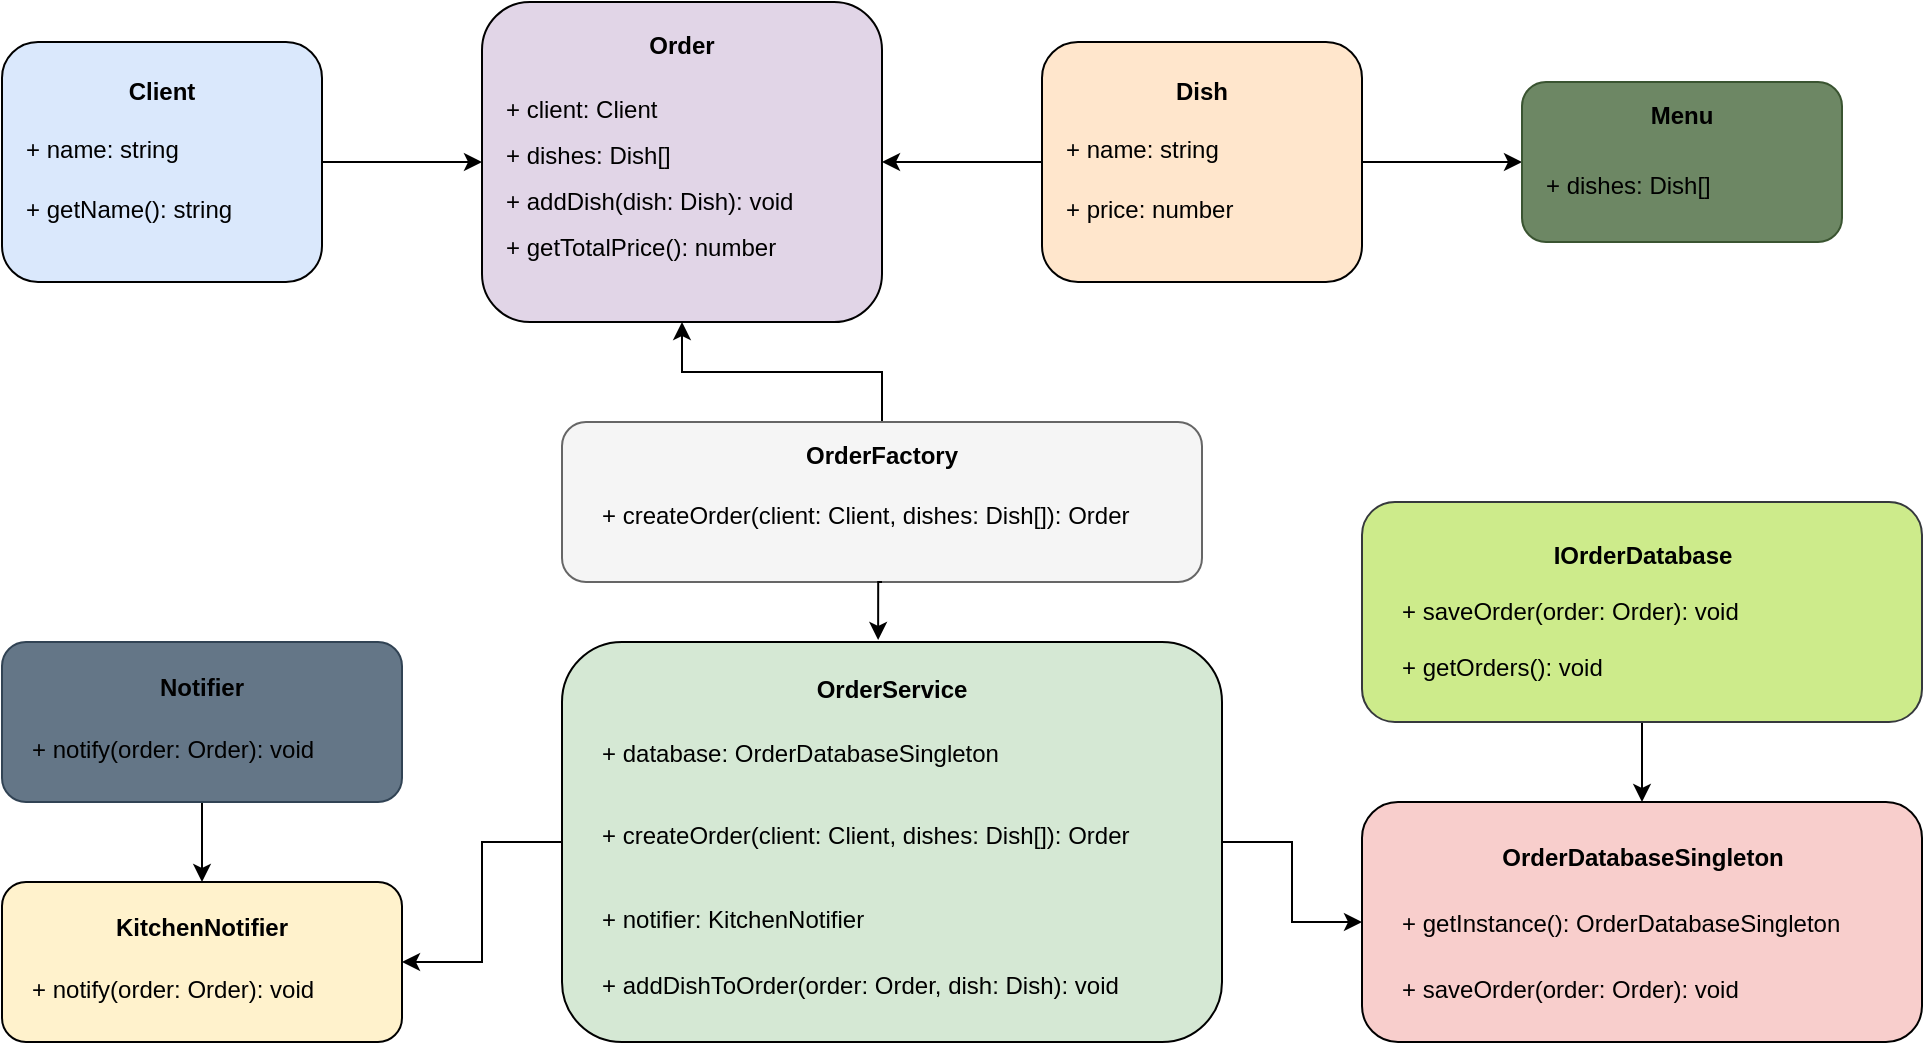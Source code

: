 <mxfile version="26.2.13">
  <diagram name="Class Diagram" id="RgQHA6_qmqxyYpj7UBZI">
    <mxGraphModel dx="1428" dy="777" grid="1" gridSize="10" guides="1" tooltips="1" connect="1" arrows="1" fold="1" page="1" pageScale="1" pageWidth="827" pageHeight="1169" math="0" shadow="0">
      <root>
        <mxCell id="0" />
        <mxCell id="1" parent="0" />
        <mxCell id="pxEuk1zJqC9nev0VCrHe-29" style="edgeStyle=orthogonalEdgeStyle;rounded=0;orthogonalLoop=1;jettySize=auto;html=1;exitX=1;exitY=0.5;exitDx=0;exitDy=0;entryX=0;entryY=0.5;entryDx=0;entryDy=0;" edge="1" parent="1" source="63OGt-GacaBKZ2fkKABR-1" target="63OGt-GacaBKZ2fkKABR-7">
          <mxGeometry relative="1" as="geometry" />
        </mxCell>
        <mxCell id="63OGt-GacaBKZ2fkKABR-1" value="" style="rounded=1;whiteSpace=wrap;html=1;strokeColor=#000000;fillColor=#DAE8FC;" parent="1" vertex="1">
          <mxGeometry x="40" y="60" width="160" height="120" as="geometry" />
        </mxCell>
        <mxCell id="63OGt-GacaBKZ2fkKABR-2" value="+ name: string" style="text;html=1;strokeColor=none;fillColor=none;align=left;verticalAlign=top;whiteSpace=wrap;rounded=0;" parent="63OGt-GacaBKZ2fkKABR-1" vertex="1">
          <mxGeometry x="10" y="40" width="140" height="20" as="geometry" />
        </mxCell>
        <mxCell id="63OGt-GacaBKZ2fkKABR-3" value="+ getName(): string" style="text;html=1;strokeColor=none;fillColor=none;align=left;verticalAlign=top;whiteSpace=wrap;rounded=0;" parent="63OGt-GacaBKZ2fkKABR-1" vertex="1">
          <mxGeometry x="10" y="70" width="140" height="20" as="geometry" />
        </mxCell>
        <mxCell id="pxEuk1zJqC9nev0VCrHe-18" value="&lt;b&gt;Client&lt;/b&gt;" style="text;html=1;align=center;verticalAlign=middle;whiteSpace=wrap;rounded=0;" vertex="1" parent="63OGt-GacaBKZ2fkKABR-1">
          <mxGeometry x="50" y="10" width="60" height="30" as="geometry" />
        </mxCell>
        <mxCell id="pxEuk1zJqC9nev0VCrHe-27" style="edgeStyle=orthogonalEdgeStyle;rounded=0;orthogonalLoop=1;jettySize=auto;html=1;exitX=1;exitY=0.5;exitDx=0;exitDy=0;entryX=0;entryY=0.5;entryDx=0;entryDy=0;" edge="1" parent="1" source="63OGt-GacaBKZ2fkKABR-4" target="pxEuk1zJqC9nev0VCrHe-19">
          <mxGeometry relative="1" as="geometry" />
        </mxCell>
        <mxCell id="pxEuk1zJqC9nev0VCrHe-28" style="edgeStyle=orthogonalEdgeStyle;rounded=0;orthogonalLoop=1;jettySize=auto;html=1;exitX=0;exitY=0.5;exitDx=0;exitDy=0;entryX=1;entryY=0.5;entryDx=0;entryDy=0;" edge="1" parent="1" source="63OGt-GacaBKZ2fkKABR-4" target="63OGt-GacaBKZ2fkKABR-7">
          <mxGeometry relative="1" as="geometry" />
        </mxCell>
        <mxCell id="63OGt-GacaBKZ2fkKABR-4" value="" style="rounded=1;whiteSpace=wrap;html=1;strokeColor=#000000;fillColor=#FFE6CC;" parent="1" vertex="1">
          <mxGeometry x="560" y="60" width="160" height="120" as="geometry" />
        </mxCell>
        <mxCell id="63OGt-GacaBKZ2fkKABR-5" value="+ name: string" style="text;html=1;strokeColor=none;fillColor=none;align=left;verticalAlign=top;whiteSpace=wrap;rounded=0;" parent="63OGt-GacaBKZ2fkKABR-4" vertex="1">
          <mxGeometry x="10" y="40" width="140" height="20" as="geometry" />
        </mxCell>
        <mxCell id="63OGt-GacaBKZ2fkKABR-6" value="+ price: number" style="text;html=1;strokeColor=none;fillColor=none;align=left;verticalAlign=top;whiteSpace=wrap;rounded=0;" parent="63OGt-GacaBKZ2fkKABR-4" vertex="1">
          <mxGeometry x="10" y="70" width="140" height="20" as="geometry" />
        </mxCell>
        <mxCell id="pxEuk1zJqC9nev0VCrHe-15" value="&lt;b&gt;Dish&lt;/b&gt;" style="text;html=1;align=center;verticalAlign=middle;whiteSpace=wrap;rounded=0;" vertex="1" parent="63OGt-GacaBKZ2fkKABR-4">
          <mxGeometry x="50" y="10" width="60" height="30" as="geometry" />
        </mxCell>
        <mxCell id="63OGt-GacaBKZ2fkKABR-7" value="" style="rounded=1;whiteSpace=wrap;html=1;strokeColor=#000000;fillColor=#E1D5E7;" parent="1" vertex="1">
          <mxGeometry x="280" y="40" width="200" height="160" as="geometry" />
        </mxCell>
        <mxCell id="63OGt-GacaBKZ2fkKABR-8" value="+ client: Client" style="text;html=1;strokeColor=none;fillColor=none;align=left;verticalAlign=top;whiteSpace=wrap;rounded=0;" parent="63OGt-GacaBKZ2fkKABR-7" vertex="1">
          <mxGeometry x="10" y="40.003" width="180" height="22.857" as="geometry" />
        </mxCell>
        <mxCell id="63OGt-GacaBKZ2fkKABR-9" value="+ dishes: Dish[]" style="text;html=1;strokeColor=none;fillColor=none;align=left;verticalAlign=top;whiteSpace=wrap;rounded=0;" parent="63OGt-GacaBKZ2fkKABR-7" vertex="1">
          <mxGeometry x="10" y="62.86" width="180" height="22.857" as="geometry" />
        </mxCell>
        <mxCell id="63OGt-GacaBKZ2fkKABR-10" value="+ addDish(dish: Dish): void" style="text;html=1;strokeColor=none;fillColor=none;align=left;verticalAlign=top;whiteSpace=wrap;rounded=0;" parent="63OGt-GacaBKZ2fkKABR-7" vertex="1">
          <mxGeometry x="10" y="85.714" width="180" height="22.857" as="geometry" />
        </mxCell>
        <mxCell id="63OGt-GacaBKZ2fkKABR-11" value="+ getTotalPrice(): number" style="text;html=1;strokeColor=none;fillColor=none;align=left;verticalAlign=top;whiteSpace=wrap;rounded=0;" parent="63OGt-GacaBKZ2fkKABR-7" vertex="1">
          <mxGeometry x="10" y="108.571" width="180" height="22.857" as="geometry" />
        </mxCell>
        <mxCell id="pxEuk1zJqC9nev0VCrHe-7" value="&lt;b&gt;Order&lt;/b&gt;" style="text;html=1;align=center;verticalAlign=middle;whiteSpace=wrap;rounded=0;" vertex="1" parent="63OGt-GacaBKZ2fkKABR-7">
          <mxGeometry x="70" y="8.889" width="60" height="26.667" as="geometry" />
        </mxCell>
        <mxCell id="pxEuk1zJqC9nev0VCrHe-34" style="edgeStyle=orthogonalEdgeStyle;rounded=0;orthogonalLoop=1;jettySize=auto;html=1;entryX=1;entryY=0.5;entryDx=0;entryDy=0;" edge="1" parent="1" source="63OGt-GacaBKZ2fkKABR-12" target="63OGt-GacaBKZ2fkKABR-17">
          <mxGeometry relative="1" as="geometry" />
        </mxCell>
        <mxCell id="pxEuk1zJqC9nev0VCrHe-35" style="edgeStyle=orthogonalEdgeStyle;rounded=0;orthogonalLoop=1;jettySize=auto;html=1;exitX=1;exitY=0.5;exitDx=0;exitDy=0;entryX=0;entryY=0.5;entryDx=0;entryDy=0;" edge="1" parent="1" source="63OGt-GacaBKZ2fkKABR-12" target="63OGt-GacaBKZ2fkKABR-19">
          <mxGeometry relative="1" as="geometry" />
        </mxCell>
        <mxCell id="63OGt-GacaBKZ2fkKABR-12" value="" style="rounded=1;whiteSpace=wrap;html=1;strokeColor=#000000;fillColor=#D5E8D4;" parent="1" vertex="1">
          <mxGeometry x="320" y="360" width="330" height="200" as="geometry" />
        </mxCell>
        <mxCell id="63OGt-GacaBKZ2fkKABR-13" value="+ database: OrderDatabaseSingleton" style="text;html=1;strokeColor=none;fillColor=none;align=left;verticalAlign=top;whiteSpace=wrap;rounded=0;" parent="63OGt-GacaBKZ2fkKABR-12" vertex="1">
          <mxGeometry x="18.333" y="41.667" width="293.333" height="33.333" as="geometry" />
        </mxCell>
        <mxCell id="63OGt-GacaBKZ2fkKABR-14" value="+ notifier: KitchenNotifier" style="text;html=1;strokeColor=none;fillColor=none;align=left;verticalAlign=top;whiteSpace=wrap;rounded=0;" parent="63OGt-GacaBKZ2fkKABR-12" vertex="1">
          <mxGeometry x="18.333" y="125" width="293.333" height="33.333" as="geometry" />
        </mxCell>
        <mxCell id="63OGt-GacaBKZ2fkKABR-15" value="+ createOrder(client: Client, dishes: Dish[]): Order" style="text;html=1;strokeColor=none;fillColor=none;align=left;verticalAlign=top;whiteSpace=wrap;rounded=0;" parent="63OGt-GacaBKZ2fkKABR-12" vertex="1">
          <mxGeometry x="18.333" y="83.337" width="293.333" height="33.333" as="geometry" />
        </mxCell>
        <mxCell id="63OGt-GacaBKZ2fkKABR-16" value="+ addDishToOrder(order: Order, dish: Dish): void" style="text;html=1;strokeColor=none;fillColor=none;align=left;verticalAlign=top;whiteSpace=wrap;rounded=0;" parent="63OGt-GacaBKZ2fkKABR-12" vertex="1">
          <mxGeometry x="18.333" y="158.333" width="293.333" height="33.333" as="geometry" />
        </mxCell>
        <mxCell id="pxEuk1zJqC9nev0VCrHe-6" value="&lt;b&gt;OrderService&lt;/b&gt;" style="text;html=1;align=center;verticalAlign=middle;whiteSpace=wrap;rounded=0;" vertex="1" parent="63OGt-GacaBKZ2fkKABR-12">
          <mxGeometry x="132" y="6.376" width="66" height="35.294" as="geometry" />
        </mxCell>
        <mxCell id="63OGt-GacaBKZ2fkKABR-17" value="" style="rounded=1;whiteSpace=wrap;html=1;strokeColor=#000000;fillColor=#FFF2CC;" parent="1" vertex="1">
          <mxGeometry x="40" y="480" width="200" height="80" as="geometry" />
        </mxCell>
        <mxCell id="63OGt-GacaBKZ2fkKABR-18" value="+ notify(order: Order): void" style="text;html=1;strokeColor=none;fillColor=none;align=left;verticalAlign=top;whiteSpace=wrap;rounded=0;" parent="63OGt-GacaBKZ2fkKABR-17" vertex="1">
          <mxGeometry x="12.5" y="40.002" width="175" height="17.778" as="geometry" />
        </mxCell>
        <mxCell id="pxEuk1zJqC9nev0VCrHe-12" value="&lt;b&gt;KitchenNotifier&lt;/b&gt;" style="text;html=1;align=center;verticalAlign=middle;whiteSpace=wrap;rounded=0;" vertex="1" parent="63OGt-GacaBKZ2fkKABR-17">
          <mxGeometry x="70" y="13.333" width="60" height="20" as="geometry" />
        </mxCell>
        <mxCell id="63OGt-GacaBKZ2fkKABR-19" value="" style="rounded=1;whiteSpace=wrap;html=1;strokeColor=#000000;fillColor=#F8CECC;" parent="1" vertex="1">
          <mxGeometry x="720" y="440" width="280" height="120" as="geometry" />
        </mxCell>
        <mxCell id="63OGt-GacaBKZ2fkKABR-20" value="+ getInstance(): OrderDatabaseSingleton" style="text;html=1;strokeColor=none;fillColor=none;align=left;verticalAlign=top;whiteSpace=wrap;rounded=0;" parent="63OGt-GacaBKZ2fkKABR-19" vertex="1">
          <mxGeometry x="17.5" y="46.667" width="245.0" height="26.667" as="geometry" />
        </mxCell>
        <mxCell id="63OGt-GacaBKZ2fkKABR-21" value="+ saveOrder(order: Order): void" style="text;html=1;strokeColor=none;fillColor=none;align=left;verticalAlign=top;whiteSpace=wrap;rounded=0;" parent="63OGt-GacaBKZ2fkKABR-19" vertex="1">
          <mxGeometry x="17.5" y="80.004" width="245.0" height="26.667" as="geometry" />
        </mxCell>
        <mxCell id="pxEuk1zJqC9nev0VCrHe-10" value="&lt;b&gt;OrderDatabaseSingleton&lt;/b&gt;" style="text;html=1;align=center;verticalAlign=middle;whiteSpace=wrap;rounded=0;" vertex="1" parent="63OGt-GacaBKZ2fkKABR-19">
          <mxGeometry x="87.5" y="20" width="105" height="15" as="geometry" />
        </mxCell>
        <mxCell id="pxEuk1zJqC9nev0VCrHe-19" value="" style="rounded=1;whiteSpace=wrap;html=1;strokeColor=#3A5431;fillColor=#6d8764;fontColor=#ffffff;" vertex="1" parent="1">
          <mxGeometry x="800" y="80" width="160" height="80" as="geometry" />
        </mxCell>
        <mxCell id="pxEuk1zJqC9nev0VCrHe-20" value="+ dishes: Dish[]" style="text;html=1;strokeColor=none;fillColor=none;align=left;verticalAlign=top;whiteSpace=wrap;rounded=0;" vertex="1" parent="pxEuk1zJqC9nev0VCrHe-19">
          <mxGeometry x="10" y="37.718" width="140" height="13.333" as="geometry" />
        </mxCell>
        <mxCell id="pxEuk1zJqC9nev0VCrHe-22" value="&lt;b&gt;Menu&lt;/b&gt;" style="text;html=1;align=center;verticalAlign=middle;whiteSpace=wrap;rounded=0;" vertex="1" parent="pxEuk1zJqC9nev0VCrHe-19">
          <mxGeometry x="50" y="6.667" width="60" height="20" as="geometry" />
        </mxCell>
        <mxCell id="pxEuk1zJqC9nev0VCrHe-36" style="edgeStyle=orthogonalEdgeStyle;rounded=0;orthogonalLoop=1;jettySize=auto;html=1;entryX=0.5;entryY=0;entryDx=0;entryDy=0;" edge="1" parent="1" source="pxEuk1zJqC9nev0VCrHe-30" target="63OGt-GacaBKZ2fkKABR-17">
          <mxGeometry relative="1" as="geometry" />
        </mxCell>
        <mxCell id="pxEuk1zJqC9nev0VCrHe-30" value="" style="rounded=1;whiteSpace=wrap;html=1;strokeColor=#314354;fillColor=#647687;fontColor=#ffffff;" vertex="1" parent="1">
          <mxGeometry x="40" y="360" width="200" height="80" as="geometry" />
        </mxCell>
        <mxCell id="pxEuk1zJqC9nev0VCrHe-31" value="+ notify(order: Order): void" style="text;html=1;strokeColor=none;fillColor=none;align=left;verticalAlign=top;whiteSpace=wrap;rounded=0;" vertex="1" parent="pxEuk1zJqC9nev0VCrHe-30">
          <mxGeometry x="12.5" y="40.002" width="175" height="17.778" as="geometry" />
        </mxCell>
        <mxCell id="pxEuk1zJqC9nev0VCrHe-32" value="&lt;b&gt;Notifier&lt;/b&gt;" style="text;html=1;align=center;verticalAlign=middle;whiteSpace=wrap;rounded=0;" vertex="1" parent="pxEuk1zJqC9nev0VCrHe-30">
          <mxGeometry x="70" y="13.333" width="60" height="20" as="geometry" />
        </mxCell>
        <mxCell id="pxEuk1zJqC9nev0VCrHe-41" style="edgeStyle=orthogonalEdgeStyle;rounded=0;orthogonalLoop=1;jettySize=auto;html=1;entryX=0.5;entryY=0;entryDx=0;entryDy=0;" edge="1" parent="1" source="pxEuk1zJqC9nev0VCrHe-37" target="63OGt-GacaBKZ2fkKABR-19">
          <mxGeometry relative="1" as="geometry" />
        </mxCell>
        <mxCell id="pxEuk1zJqC9nev0VCrHe-37" value="" style="rounded=1;whiteSpace=wrap;html=1;strokeColor=#36393d;fillColor=#cdeb8b;" vertex="1" parent="1">
          <mxGeometry x="720" y="290" width="280" height="110" as="geometry" />
        </mxCell>
        <mxCell id="pxEuk1zJqC9nev0VCrHe-38" value="+ getOrders(): void" style="text;html=1;strokeColor=none;fillColor=none;align=left;verticalAlign=top;whiteSpace=wrap;rounded=0;" vertex="1" parent="pxEuk1zJqC9nev0VCrHe-37">
          <mxGeometry x="17.5" y="68.747" width="245.0" height="24.444" as="geometry" />
        </mxCell>
        <mxCell id="pxEuk1zJqC9nev0VCrHe-39" value="+ saveOrder(order: Order): void" style="text;html=1;strokeColor=none;fillColor=none;align=left;verticalAlign=top;whiteSpace=wrap;rounded=0;" vertex="1" parent="pxEuk1zJqC9nev0VCrHe-37">
          <mxGeometry x="17.5" y="41.254" width="245.0" height="24.444" as="geometry" />
        </mxCell>
        <mxCell id="pxEuk1zJqC9nev0VCrHe-40" value="&lt;b&gt;IOrderDatabase&lt;/b&gt;" style="text;html=1;align=center;verticalAlign=middle;whiteSpace=wrap;rounded=0;" vertex="1" parent="pxEuk1zJqC9nev0VCrHe-37">
          <mxGeometry x="87.5" y="20" width="105" height="13.75" as="geometry" />
        </mxCell>
        <mxCell id="pxEuk1zJqC9nev0VCrHe-53" style="edgeStyle=orthogonalEdgeStyle;rounded=0;orthogonalLoop=1;jettySize=auto;html=1;entryX=0.5;entryY=1;entryDx=0;entryDy=0;" edge="1" parent="1" source="pxEuk1zJqC9nev0VCrHe-44" target="63OGt-GacaBKZ2fkKABR-7">
          <mxGeometry relative="1" as="geometry" />
        </mxCell>
        <mxCell id="pxEuk1zJqC9nev0VCrHe-44" value="" style="rounded=1;whiteSpace=wrap;html=1;strokeColor=#666666;fillColor=#f5f5f5;fontColor=#333333;" vertex="1" parent="1">
          <mxGeometry x="320" y="250" width="320" height="80" as="geometry" />
        </mxCell>
        <mxCell id="pxEuk1zJqC9nev0VCrHe-47" value="+ createOrder(client: Client, dishes: Dish[]): Order" style="text;html=1;strokeColor=none;fillColor=none;align=left;verticalAlign=top;whiteSpace=wrap;rounded=0;" vertex="1" parent="pxEuk1zJqC9nev0VCrHe-44">
          <mxGeometry x="17.778" y="33.335" width="284.444" height="13.333" as="geometry" />
        </mxCell>
        <mxCell id="pxEuk1zJqC9nev0VCrHe-49" value="&lt;b&gt;OrderFactory&lt;/b&gt;" style="text;html=1;align=center;verticalAlign=middle;whiteSpace=wrap;rounded=0;" vertex="1" parent="pxEuk1zJqC9nev0VCrHe-44">
          <mxGeometry x="128" y="10.001" width="64" height="14.118" as="geometry" />
        </mxCell>
        <mxCell id="pxEuk1zJqC9nev0VCrHe-52" style="edgeStyle=orthogonalEdgeStyle;rounded=0;orthogonalLoop=1;jettySize=auto;html=1;exitX=0.5;exitY=1;exitDx=0;exitDy=0;entryX=0.479;entryY=-0.005;entryDx=0;entryDy=0;entryPerimeter=0;" edge="1" parent="1" source="pxEuk1zJqC9nev0VCrHe-44" target="63OGt-GacaBKZ2fkKABR-12">
          <mxGeometry relative="1" as="geometry" />
        </mxCell>
      </root>
    </mxGraphModel>
  </diagram>
</mxfile>
